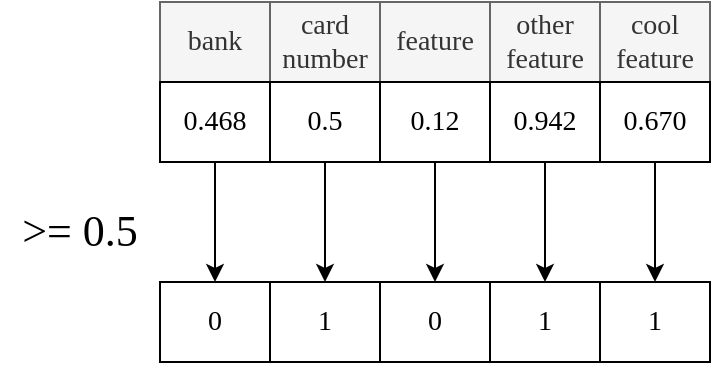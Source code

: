 <mxfile version="13.1.5" type="device"><diagram id="SitwRSuMRFNR5vUe3cu0" name="Page-1"><mxGraphModel dx="494" dy="620" grid="1" gridSize="10" guides="1" tooltips="1" connect="1" arrows="1" fold="1" page="1" pageScale="1" pageWidth="1169" pageHeight="1654" math="0" shadow="0"><root><mxCell id="0"/><mxCell id="1" parent="0"/><mxCell id="uJ07YJtJ7qE-yxx9JGsn-1" value="bank" style="rounded=0;whiteSpace=wrap;html=1;fillColor=#f5f5f5;strokeColor=#666666;fontColor=#333333;fontFamily=Times New Roman;fontSize=14;" vertex="1" parent="1"><mxGeometry x="280" y="140" width="55" height="40" as="geometry"/></mxCell><mxCell id="uJ07YJtJ7qE-yxx9JGsn-4" value="card number" style="rounded=0;whiteSpace=wrap;html=1;fillColor=#f5f5f5;strokeColor=#666666;fontColor=#333333;fontFamily=Times New Roman;fontSize=14;" vertex="1" parent="1"><mxGeometry x="335" y="140" width="55" height="40" as="geometry"/></mxCell><mxCell id="uJ07YJtJ7qE-yxx9JGsn-5" value="feature" style="rounded=0;whiteSpace=wrap;html=1;fillColor=#f5f5f5;strokeColor=#666666;fontColor=#333333;fontFamily=Times New Roman;fontSize=14;" vertex="1" parent="1"><mxGeometry x="390" y="140" width="55" height="40" as="geometry"/></mxCell><mxCell id="uJ07YJtJ7qE-yxx9JGsn-6" value="other feature" style="rounded=0;whiteSpace=wrap;html=1;fillColor=#f5f5f5;strokeColor=#666666;fontColor=#333333;fontFamily=Times New Roman;fontSize=14;" vertex="1" parent="1"><mxGeometry x="445" y="140" width="55" height="40" as="geometry"/></mxCell><mxCell id="uJ07YJtJ7qE-yxx9JGsn-7" value="cool feature" style="rounded=0;whiteSpace=wrap;html=1;fillColor=#f5f5f5;strokeColor=#666666;fontColor=#333333;fontFamily=Times New Roman;fontSize=14;" vertex="1" parent="1"><mxGeometry x="500" y="140" width="55" height="40" as="geometry"/></mxCell><mxCell id="uJ07YJtJ7qE-yxx9JGsn-16" style="edgeStyle=orthogonalEdgeStyle;rounded=0;orthogonalLoop=1;jettySize=auto;html=1;entryX=0.5;entryY=0;entryDx=0;entryDy=0;" edge="1" parent="1" source="uJ07YJtJ7qE-yxx9JGsn-9" target="uJ07YJtJ7qE-yxx9JGsn-15"><mxGeometry relative="1" as="geometry"/></mxCell><mxCell id="uJ07YJtJ7qE-yxx9JGsn-9" value="0.468" style="rounded=0;whiteSpace=wrap;html=1;fontFamily=Times New Roman;fontSize=14;" vertex="1" parent="1"><mxGeometry x="280" y="180" width="55" height="40" as="geometry"/></mxCell><mxCell id="uJ07YJtJ7qE-yxx9JGsn-28" style="edgeStyle=orthogonalEdgeStyle;rounded=0;orthogonalLoop=1;jettySize=auto;html=1;entryX=0.5;entryY=0;entryDx=0;entryDy=0;" edge="1" parent="1" source="uJ07YJtJ7qE-yxx9JGsn-10" target="uJ07YJtJ7qE-yxx9JGsn-18"><mxGeometry relative="1" as="geometry"/></mxCell><mxCell id="uJ07YJtJ7qE-yxx9JGsn-10" value="0.5" style="rounded=0;whiteSpace=wrap;html=1;fontFamily=Times New Roman;fontSize=14;" vertex="1" parent="1"><mxGeometry x="335" y="180" width="55" height="40" as="geometry"/></mxCell><mxCell id="uJ07YJtJ7qE-yxx9JGsn-27" style="edgeStyle=orthogonalEdgeStyle;rounded=0;orthogonalLoop=1;jettySize=auto;html=1;entryX=0.5;entryY=0;entryDx=0;entryDy=0;" edge="1" parent="1" source="uJ07YJtJ7qE-yxx9JGsn-11" target="uJ07YJtJ7qE-yxx9JGsn-22"><mxGeometry relative="1" as="geometry"/></mxCell><mxCell id="uJ07YJtJ7qE-yxx9JGsn-11" value="0.12" style="rounded=0;whiteSpace=wrap;html=1;fontFamily=Times New Roman;fontSize=14;" vertex="1" parent="1"><mxGeometry x="390" y="180" width="55" height="40" as="geometry"/></mxCell><mxCell id="uJ07YJtJ7qE-yxx9JGsn-26" style="edgeStyle=orthogonalEdgeStyle;rounded=0;orthogonalLoop=1;jettySize=auto;html=1;entryX=0.5;entryY=0;entryDx=0;entryDy=0;" edge="1" parent="1" source="uJ07YJtJ7qE-yxx9JGsn-12" target="uJ07YJtJ7qE-yxx9JGsn-23"><mxGeometry relative="1" as="geometry"/></mxCell><mxCell id="uJ07YJtJ7qE-yxx9JGsn-12" value="0.942" style="rounded=0;whiteSpace=wrap;html=1;fontFamily=Times New Roman;fontSize=14;" vertex="1" parent="1"><mxGeometry x="445" y="180" width="55" height="40" as="geometry"/></mxCell><mxCell id="uJ07YJtJ7qE-yxx9JGsn-25" style="edgeStyle=orthogonalEdgeStyle;rounded=0;orthogonalLoop=1;jettySize=auto;html=1;entryX=0.5;entryY=0;entryDx=0;entryDy=0;" edge="1" parent="1" source="uJ07YJtJ7qE-yxx9JGsn-13" target="uJ07YJtJ7qE-yxx9JGsn-24"><mxGeometry relative="1" as="geometry"/></mxCell><mxCell id="uJ07YJtJ7qE-yxx9JGsn-13" value="0.670" style="rounded=0;whiteSpace=wrap;html=1;fontFamily=Times New Roman;fontSize=14;" vertex="1" parent="1"><mxGeometry x="500" y="180" width="55" height="40" as="geometry"/></mxCell><mxCell id="uJ07YJtJ7qE-yxx9JGsn-15" value="0" style="rounded=0;whiteSpace=wrap;html=1;fontFamily=Times New Roman;fontSize=14;" vertex="1" parent="1"><mxGeometry x="280" y="280" width="55" height="40" as="geometry"/></mxCell><mxCell id="uJ07YJtJ7qE-yxx9JGsn-18" value="1" style="rounded=0;whiteSpace=wrap;html=1;fontFamily=Times New Roman;fontSize=14;" vertex="1" parent="1"><mxGeometry x="335" y="280" width="55" height="40" as="geometry"/></mxCell><mxCell id="uJ07YJtJ7qE-yxx9JGsn-22" value="0" style="rounded=0;whiteSpace=wrap;html=1;fontFamily=Times New Roman;fontSize=14;" vertex="1" parent="1"><mxGeometry x="390" y="280" width="55" height="40" as="geometry"/></mxCell><mxCell id="uJ07YJtJ7qE-yxx9JGsn-23" value="1" style="rounded=0;whiteSpace=wrap;html=1;fontFamily=Times New Roman;fontSize=14;" vertex="1" parent="1"><mxGeometry x="445" y="280" width="55" height="40" as="geometry"/></mxCell><mxCell id="uJ07YJtJ7qE-yxx9JGsn-24" value="1" style="rounded=0;whiteSpace=wrap;html=1;fontFamily=Times New Roman;fontSize=14;" vertex="1" parent="1"><mxGeometry x="500" y="280" width="55" height="40" as="geometry"/></mxCell><mxCell id="uJ07YJtJ7qE-yxx9JGsn-29" value="&amp;gt;= 0.5" style="text;html=1;strokeColor=none;fillColor=none;align=center;verticalAlign=middle;whiteSpace=wrap;rounded=0;fontSize=22;fontFamily=Times New Roman;" vertex="1" parent="1"><mxGeometry x="200" y="240" width="80" height="30" as="geometry"/></mxCell></root></mxGraphModel></diagram></mxfile>